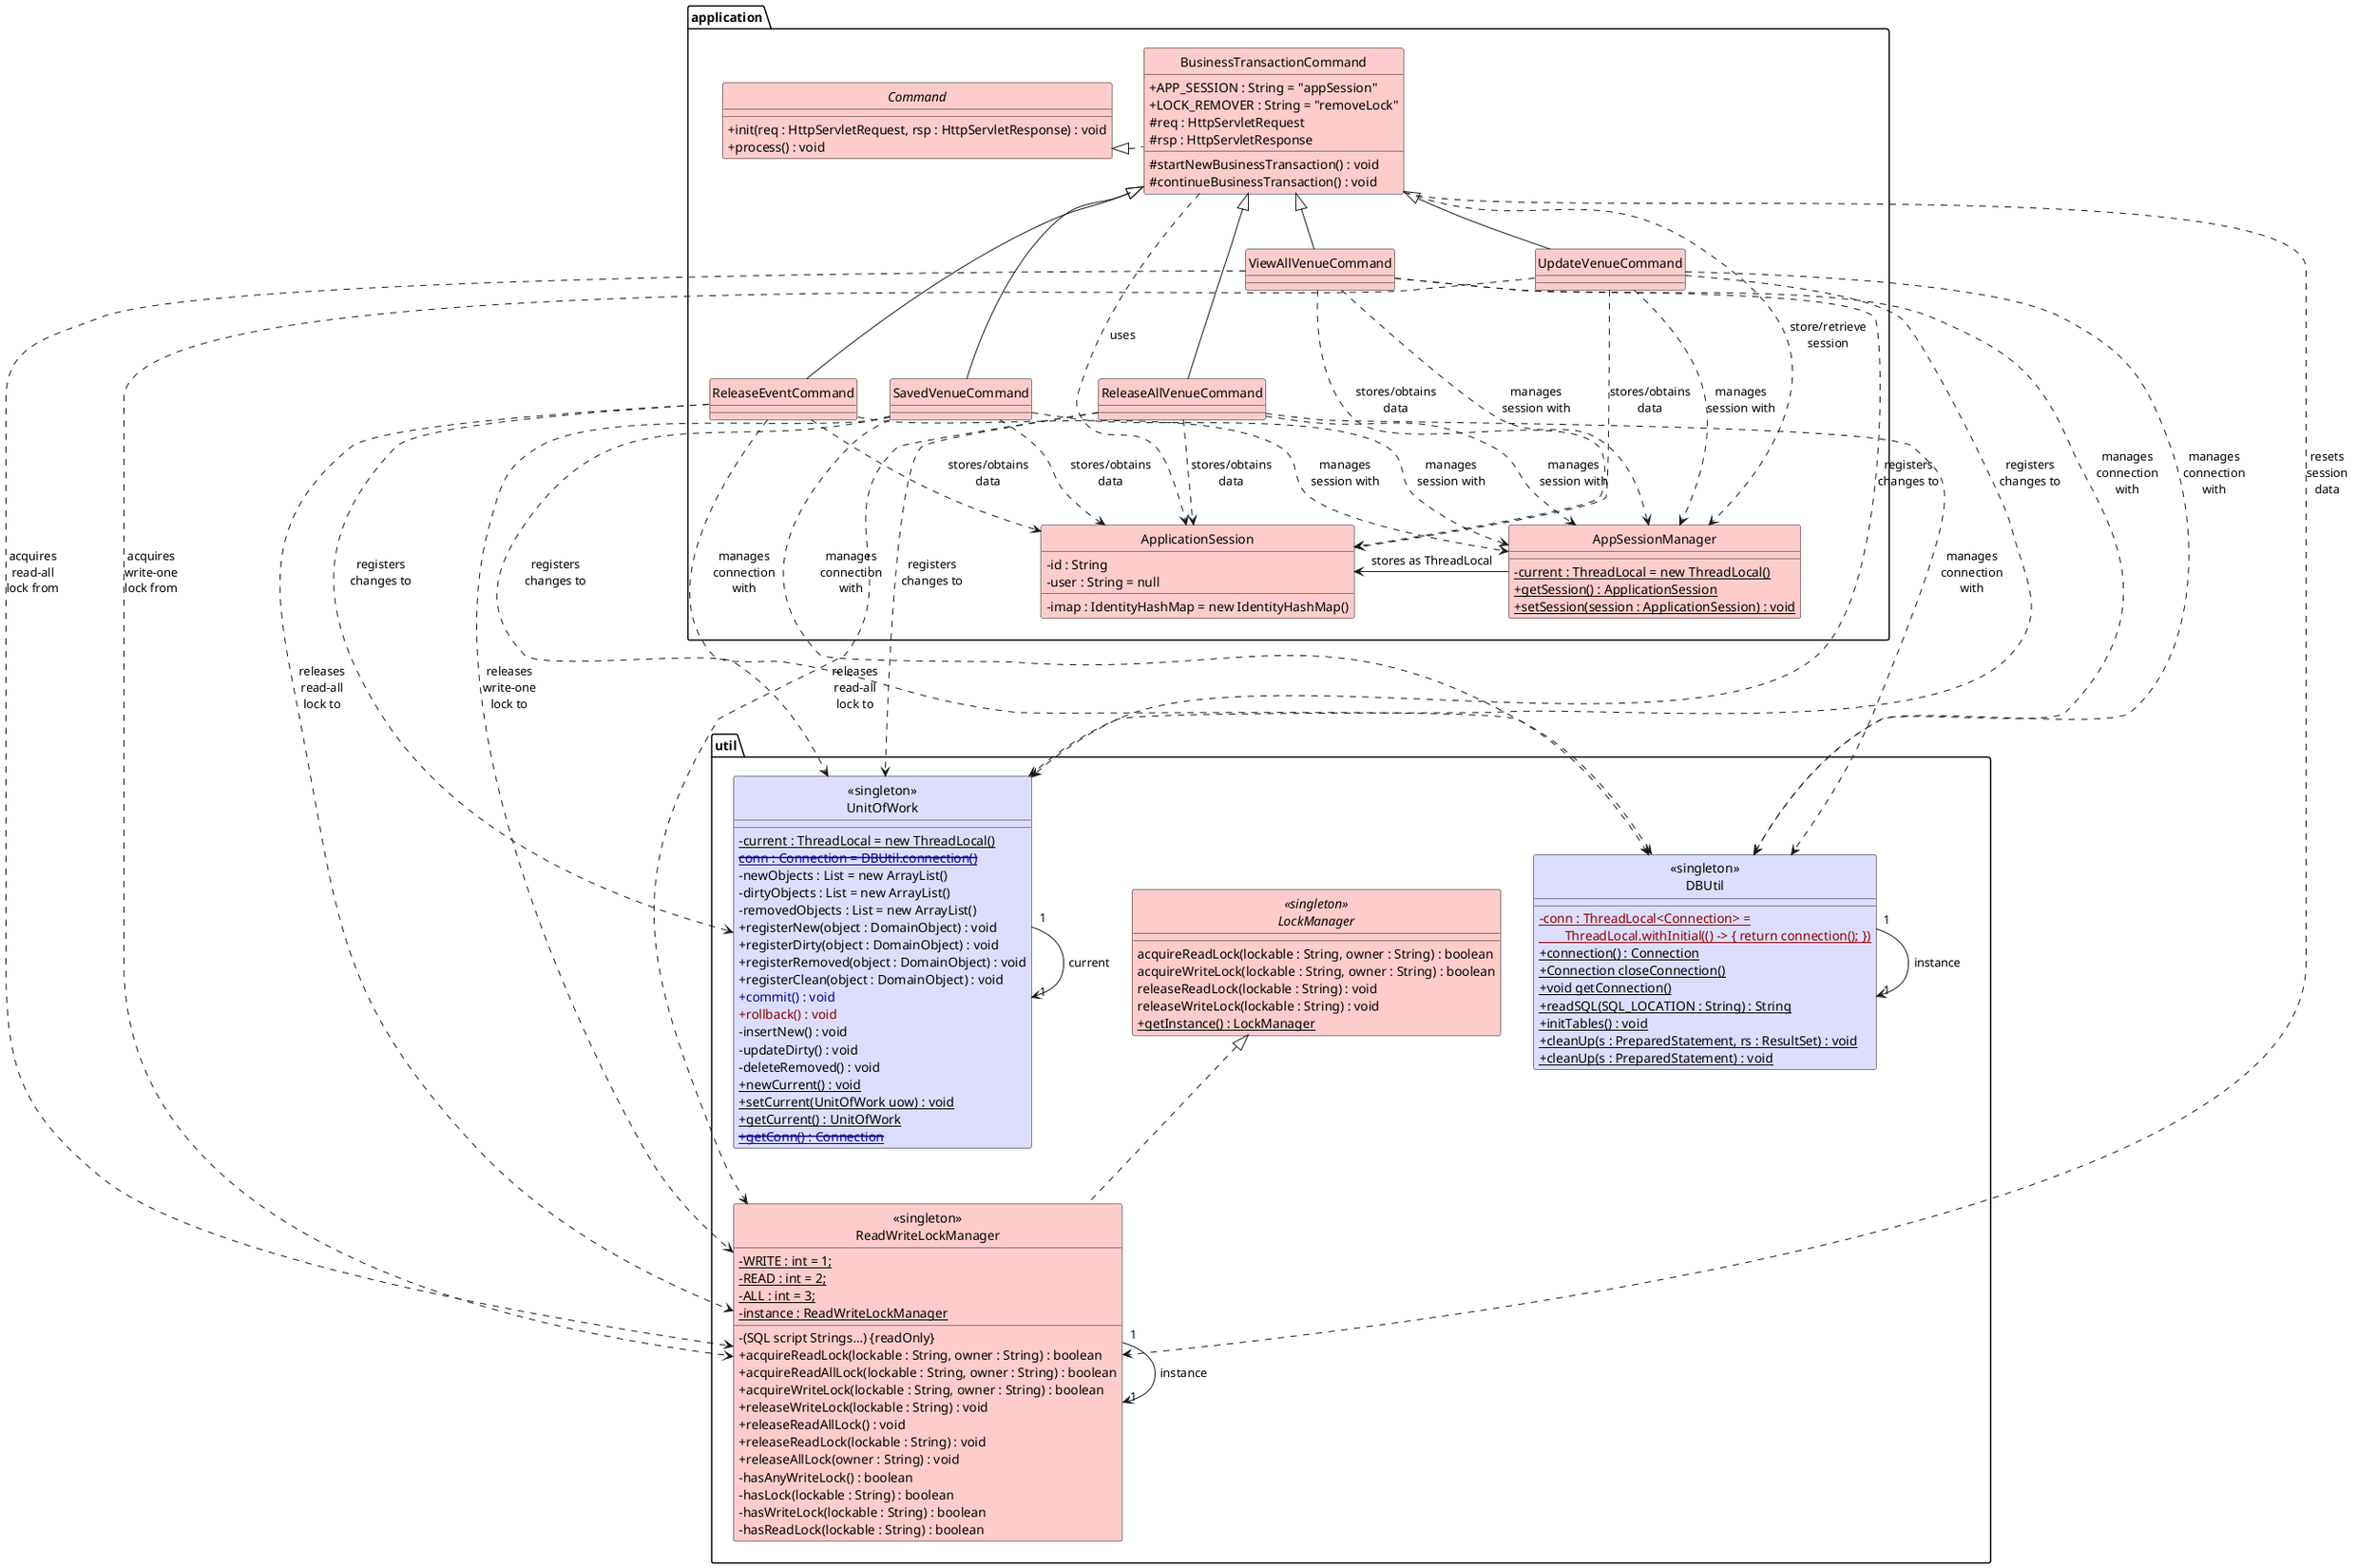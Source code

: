 @startuml
hide circle
allowmixing
skinparam classAttributeIconSize 0

interface application.Command #ffcccc {
  + init(req : HttpServletRequest, rsp : HttpServletResponse) : void
  + process() : void
}
class application.BusinessTransactionCommand #ffcccc implements application.Command {
  + APP_SESSION : String = "appSession"
  + LOCK_REMOVER : String = "removeLock"
  # req : HttpServletRequest
  # rsp : HttpServletResponse
  # startNewBusinessTransaction() : void
  # continueBusinessTransaction() : void
}
class application.ReleaseAllVenueCommand #ffcccc extends application.BusinessTransactionCommand {
}
class application.ReleaseEventCommand #ffcccc extends application.BusinessTransactionCommand {
}
class application.ViewAllVenueCommand #ffcccc extends application.BusinessTransactionCommand {
}
class application.UpdateVenueCommand #ffcccc extends application.BusinessTransactionCommand {
}
class application.SavedVenueCommand #ffcccc extends application.BusinessTransactionCommand {
}
class application.ApplicationSession #ffcccc {
    - id : String
    - user : String = null
    - imap : IdentityHashMap = new IdentityHashMap()
}
class application.AppSessionManager #ffcccc {
    - {static} current : ThreadLocal = new ThreadLocal()
    + {static} getSession() : ApplicationSession
    + {static} setSession(session : ApplicationSession) : void
}

interface "util.«singleton»\nLockManager" #ffcccc {
    acquireReadLock(lockable : String, owner : String) : boolean
    acquireWriteLock(lockable : String, owner : String) : boolean
    releaseReadLock(lockable : String) : void
    releaseWriteLock(lockable : String) : void
    + {static} getInstance() : LockManager
}
class "util.«singleton»\nReadWriteLockManager" #ffcccc implements "util.«singleton»\nLockManager" {

    - {static} WRITE : int = 1;
    - {static} READ : int = 2;
    - {static} ALL : int = 3;
    - {static} instance : ReadWriteLockManager
    - (SQL script Strings…) {readOnly}
    + acquireReadLock(lockable : String, owner : String) : boolean
    + acquireReadAllLock(lockable : String, owner : String) : boolean
    + acquireWriteLock(lockable : String, owner : String) : boolean
    + releaseWriteLock(lockable : String) : void
    + releaseReadAllLock() : void
    + releaseReadLock(lockable : String) : void
    + releaseAllLock(owner : String) : void
    - hasAnyWriteLock() : boolean
    - hasLock(lockable : String) : boolean
    - hasWriteLock(lockable : String) : boolean
    - hasReadLock(lockable : String) : boolean
}
"util.«singleton»\nReadWriteLockManager" "1"-->"1" "util.«singleton»\nReadWriteLockManager" : instance
class "util.«singleton»\nDBUtil" #ddddff {
  <color:darkRed>-{static} conn : ThreadLocal<Connection> =\n<color:darkRed>　　ThreadLocal.withInitial(() -> { return connection(); })
  + {static} connection() : Connection
  + {static} Connection closeConnection()
  + {static} void getConnection()
  + {static} readSQL(SQL_LOCATION : String) : String
  + {static} initTables() : void
  + {static} cleanUp(s : PreparedStatement, rs : ResultSet) : void
  + {static} cleanUp(s : PreparedStatement) : void
}
"util.«singleton»\nDBUtil" "1"-->"1" "util.«singleton»\nDBUtil" : instance
class "util.«singleton»\nUnitOfWork" #ddddff {
  - {static} current : ThreadLocal = new ThreadLocal()
  <color:darkBlue>--{static} conn : Connection = DBUtil.connection()--
  - newObjects : List = new ArrayList()
  - dirtyObjects : List = new ArrayList()
  - removedObjects : List = new ArrayList()
  + registerNew(object : DomainObject) : void
  + registerDirty(object : DomainObject) : void
  + registerRemoved(object : DomainObject) : void
  + registerClean(object : DomainObject) : void
  <color:darkBlue>+commit() : void
  <color:darkRed>+rollback() : void
  - insertNew() : void
  - updateDirty() : void
  - deleteRemoved() : void
  + {static} newCurrent() : void
  + {static} setCurrent(UnitOfWork uow) : void
  + {static} getCurrent() : UnitOfWork
  <color:darkBlue>--+{static} getConn() : Connection--
}
"util.«singleton»\nUnitOfWork" "1"-->"1" "util.«singleton»\nUnitOfWork" : current

application.AppSessionManager -l-> application.ApplicationSession : stores as ThreadLocal
application -[hidden]d-> util

application.BusinessTransactionCommand ..> application.ApplicationSession : «uses»
application.BusinessTransactionCommand ..> application.AppSessionManager : «store/retrieve\nsession»
application.BusinessTransactionCommand ..> "util.«singleton»\nReadWriteLockManager" : «resets\nsession\ndata»

application.ReleaseAllVenueCommand ..> "util.«singleton»\nReadWriteLockManager" : «releases\nread-all\nlock to»
application.ReleaseEventCommand ..> "util.«singleton»\nReadWriteLockManager" : «releases\nread-all\nlock to»
application.SavedVenueCommand ..> "util.«singleton»\nReadWriteLockManager" : «releases\nwrite-one\nlock to»
application.ViewAllVenueCommand ..> "util.«singleton»\nReadWriteLockManager" : «acquires\nread-all\nlock from»
application.UpdateVenueCommand ..> "util.«singleton»\nReadWriteLockManager" : «acquires\nwrite-one\nlock from»

application.ReleaseAllVenueCommand ..> "util.«singleton»\nUnitOfWork" : «registers\nchanges to»
application.ReleaseEventCommand ..> "util.«singleton»\nUnitOfWork" : «registers\nchanges to»
application.SavedVenueCommand ..> "util.«singleton»\nUnitOfWork" : «registers\nchanges to»
application.ViewAllVenueCommand ..> "util.«singleton»\nUnitOfWork" : «registers\nchanges to»
application.UpdateVenueCommand ..> "util.«singleton»\nUnitOfWork" : «registers\nchanges to»

application.ReleaseAllVenueCommand ..> "util.«singleton»\nDBUtil" : «manages\nconnection\nwith»
application.ReleaseEventCommand ..> "util.«singleton»\nDBUtil" : «manages\nconnection\nwith»
application.SavedVenueCommand ..> "util.«singleton»\nDBUtil" : «manages\nconnection\nwith»
application.ViewAllVenueCommand ..> "util.«singleton»\nDBUtil" : «manages\nconnection\nwith»
application.UpdateVenueCommand ..> "util.«singleton»\nDBUtil" : «manages\nconnection\nwith»

application.ReleaseAllVenueCommand ..> "application.AppSessionManager" : «manages\nsession with»
application.ReleaseEventCommand ..> "application.AppSessionManager" : «manages\nsession with»
application.SavedVenueCommand ..> "application.AppSessionManager" : «manages\nsession with»
application.ViewAllVenueCommand ..> "application.AppSessionManager" : «manages\nsession with»
application.UpdateVenueCommand ..> "application.AppSessionManager" : «manages\nsession with»

application.ReleaseAllVenueCommand ..> "application.ApplicationSession" : «stores/obtains\ndata»
application.ReleaseEventCommand ..> "application.ApplicationSession" : «stores/obtains\ndata»
application.SavedVenueCommand ..> "application.ApplicationSession" : «stores/obtains\ndata»
application.ViewAllVenueCommand ..> "application.ApplicationSession" : «stores/obtains\ndata»
application.UpdateVenueCommand ..> "application.ApplicationSession" : «stores/obtains\ndata»

application.ApplicationSession -[hidden]d-> "util.«singleton»\nUnitOfWork"
application.ApplicationSession -[hidden]d-> "util.«singleton»\nLockManager"
' "util.«singleton»\nLockManager" -[hidden]l-> "util.«singleton»\nReadWriteLockManager"
application.Command -[hidden]r-> application.BusinessTransactionCommand
application.UpdateVenueCommand -[hidden]d-> application.SavedVenueCommand
application.ViewAllVenueCommand -[hidden]d-> application.ReleaseAllVenueCommand
application.ViewAllVenueCommand -[hidden]d-> application.ReleaseEventCommand

' package application #ffcccc
' package util #ddddff

@enduml